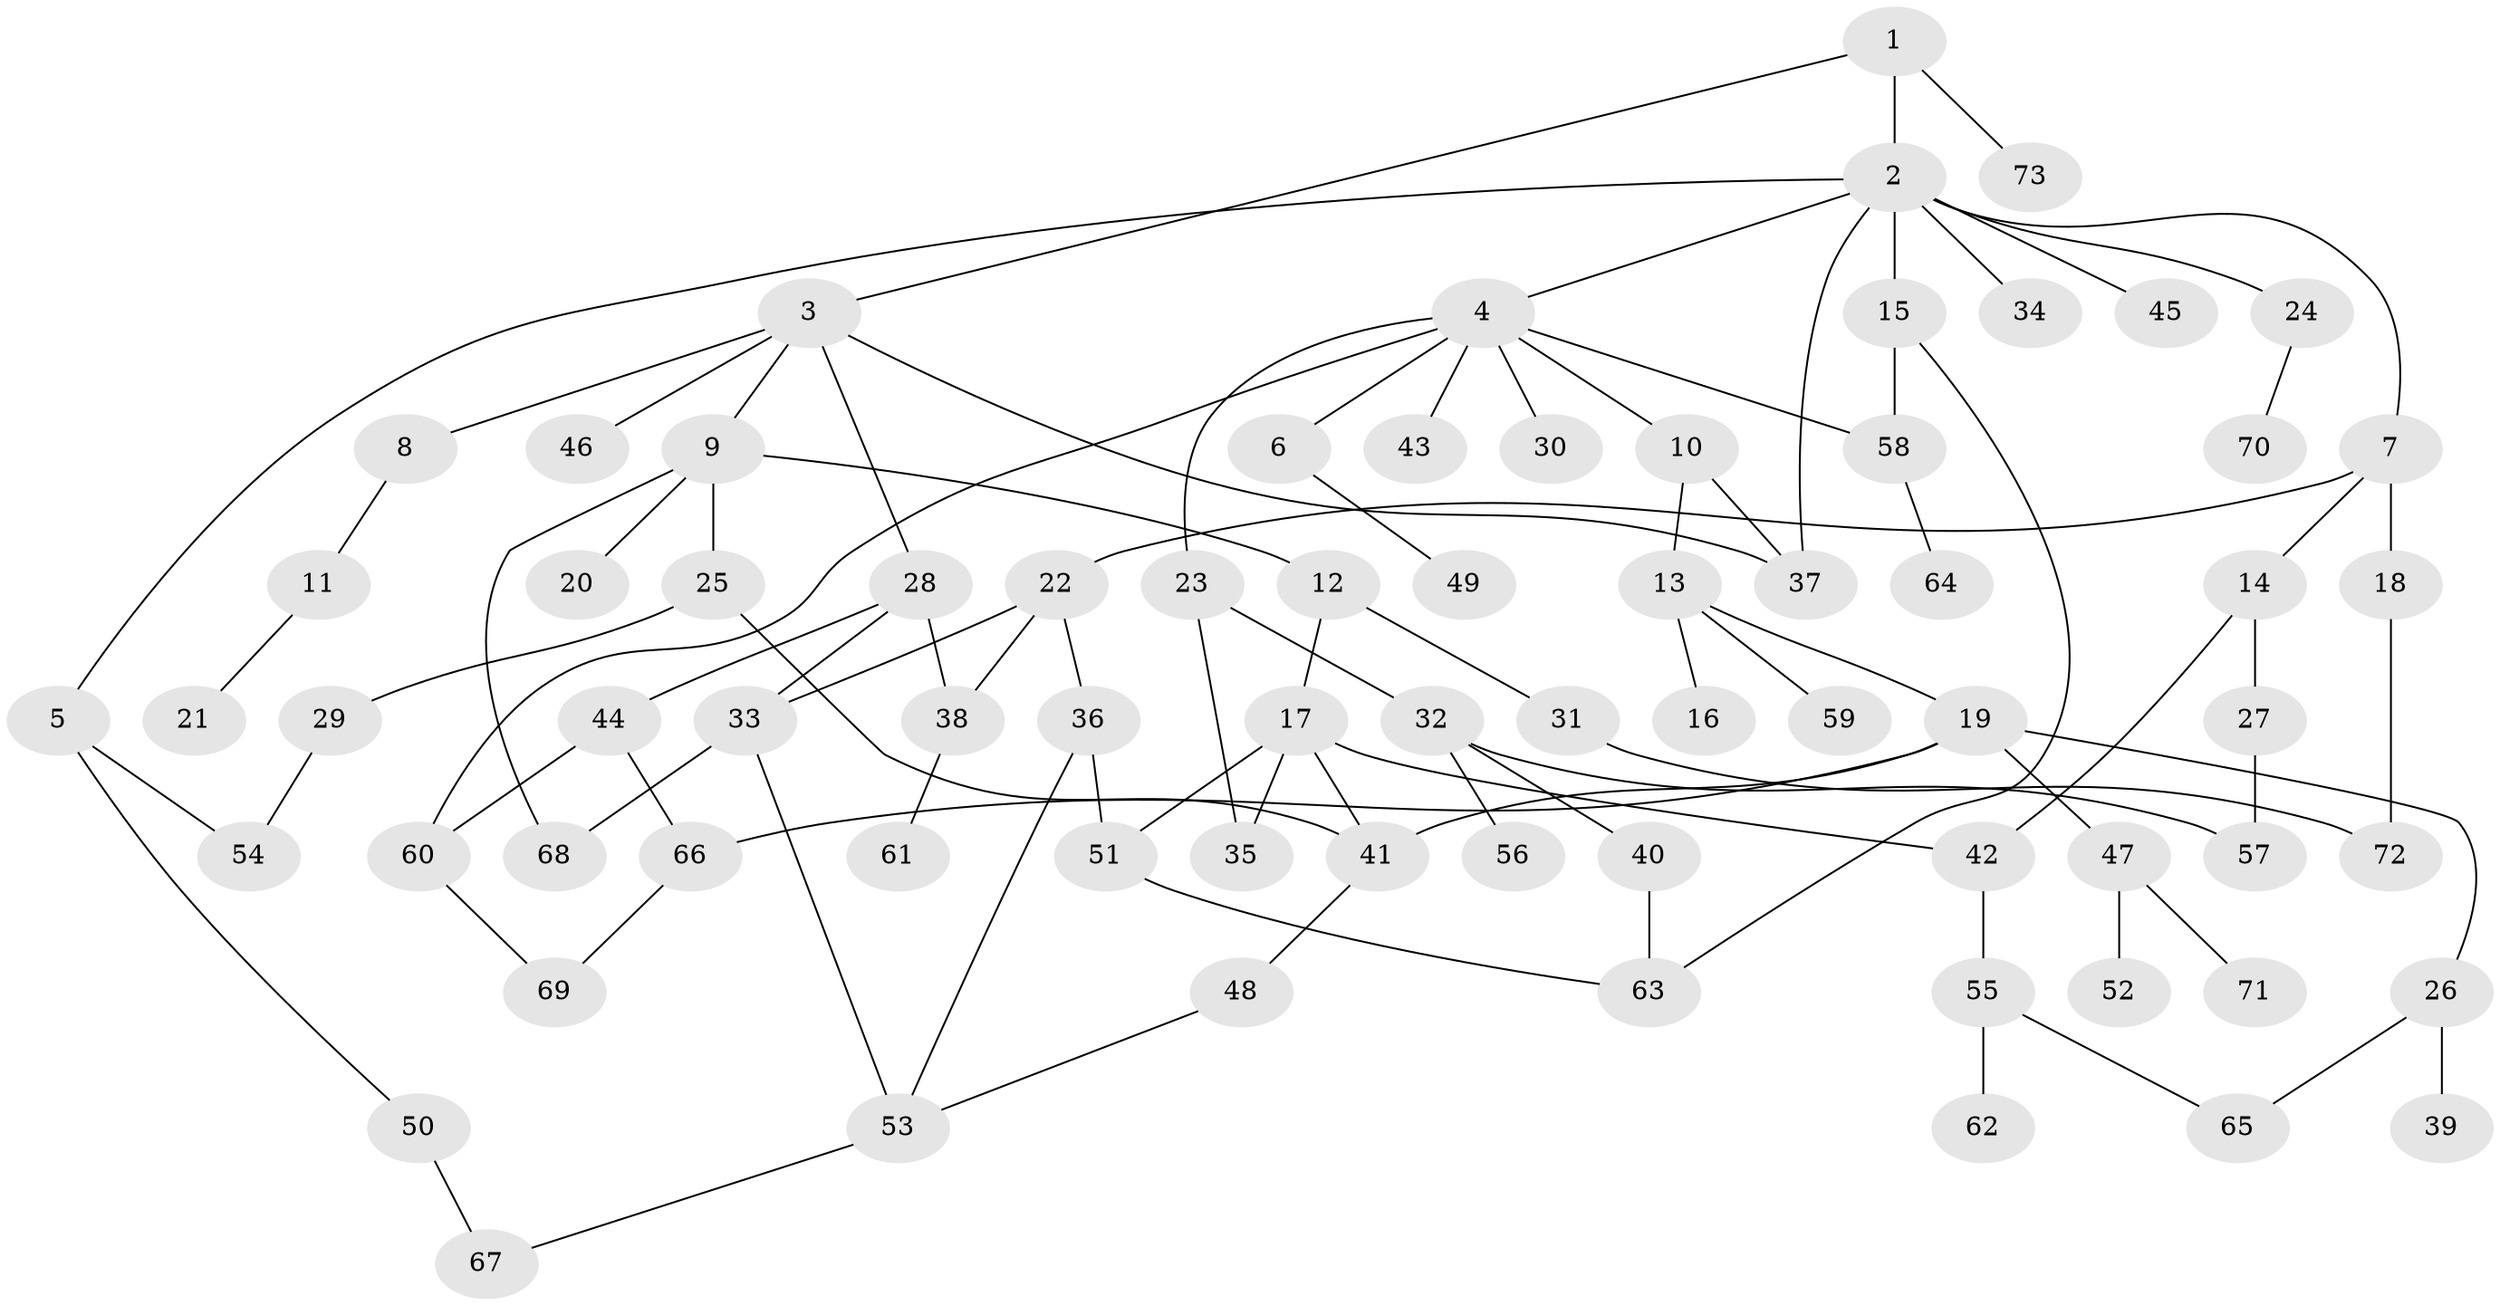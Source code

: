 // Generated by graph-tools (version 1.1) at 2025/34/03/09/25 02:34:28]
// undirected, 73 vertices, 95 edges
graph export_dot {
graph [start="1"]
  node [color=gray90,style=filled];
  1;
  2;
  3;
  4;
  5;
  6;
  7;
  8;
  9;
  10;
  11;
  12;
  13;
  14;
  15;
  16;
  17;
  18;
  19;
  20;
  21;
  22;
  23;
  24;
  25;
  26;
  27;
  28;
  29;
  30;
  31;
  32;
  33;
  34;
  35;
  36;
  37;
  38;
  39;
  40;
  41;
  42;
  43;
  44;
  45;
  46;
  47;
  48;
  49;
  50;
  51;
  52;
  53;
  54;
  55;
  56;
  57;
  58;
  59;
  60;
  61;
  62;
  63;
  64;
  65;
  66;
  67;
  68;
  69;
  70;
  71;
  72;
  73;
  1 -- 2;
  1 -- 3;
  1 -- 73;
  2 -- 4;
  2 -- 5;
  2 -- 7;
  2 -- 15;
  2 -- 24;
  2 -- 34;
  2 -- 45;
  2 -- 37;
  3 -- 8;
  3 -- 9;
  3 -- 28;
  3 -- 37;
  3 -- 46;
  4 -- 6;
  4 -- 10;
  4 -- 23;
  4 -- 30;
  4 -- 43;
  4 -- 58;
  4 -- 60;
  5 -- 50;
  5 -- 54;
  6 -- 49;
  7 -- 14;
  7 -- 18;
  7 -- 22;
  8 -- 11;
  9 -- 12;
  9 -- 20;
  9 -- 25;
  9 -- 68;
  10 -- 13;
  10 -- 37;
  11 -- 21;
  12 -- 17;
  12 -- 31;
  13 -- 16;
  13 -- 19;
  13 -- 59;
  14 -- 27;
  14 -- 42;
  15 -- 63;
  15 -- 58;
  17 -- 35;
  17 -- 42;
  17 -- 51;
  17 -- 41;
  18 -- 72;
  19 -- 26;
  19 -- 47;
  19 -- 66;
  19 -- 41;
  22 -- 36;
  22 -- 33;
  22 -- 38;
  23 -- 32;
  23 -- 35;
  24 -- 70;
  25 -- 29;
  25 -- 41;
  26 -- 39;
  26 -- 65;
  27 -- 57;
  28 -- 33;
  28 -- 38;
  28 -- 44;
  29 -- 54;
  31 -- 72;
  32 -- 40;
  32 -- 56;
  32 -- 57;
  33 -- 68;
  33 -- 53;
  36 -- 53;
  36 -- 51;
  38 -- 61;
  40 -- 63;
  41 -- 48;
  42 -- 55;
  44 -- 60;
  44 -- 66;
  47 -- 52;
  47 -- 71;
  48 -- 53;
  50 -- 67;
  51 -- 63;
  53 -- 67;
  55 -- 62;
  55 -- 65;
  58 -- 64;
  60 -- 69;
  66 -- 69;
}
